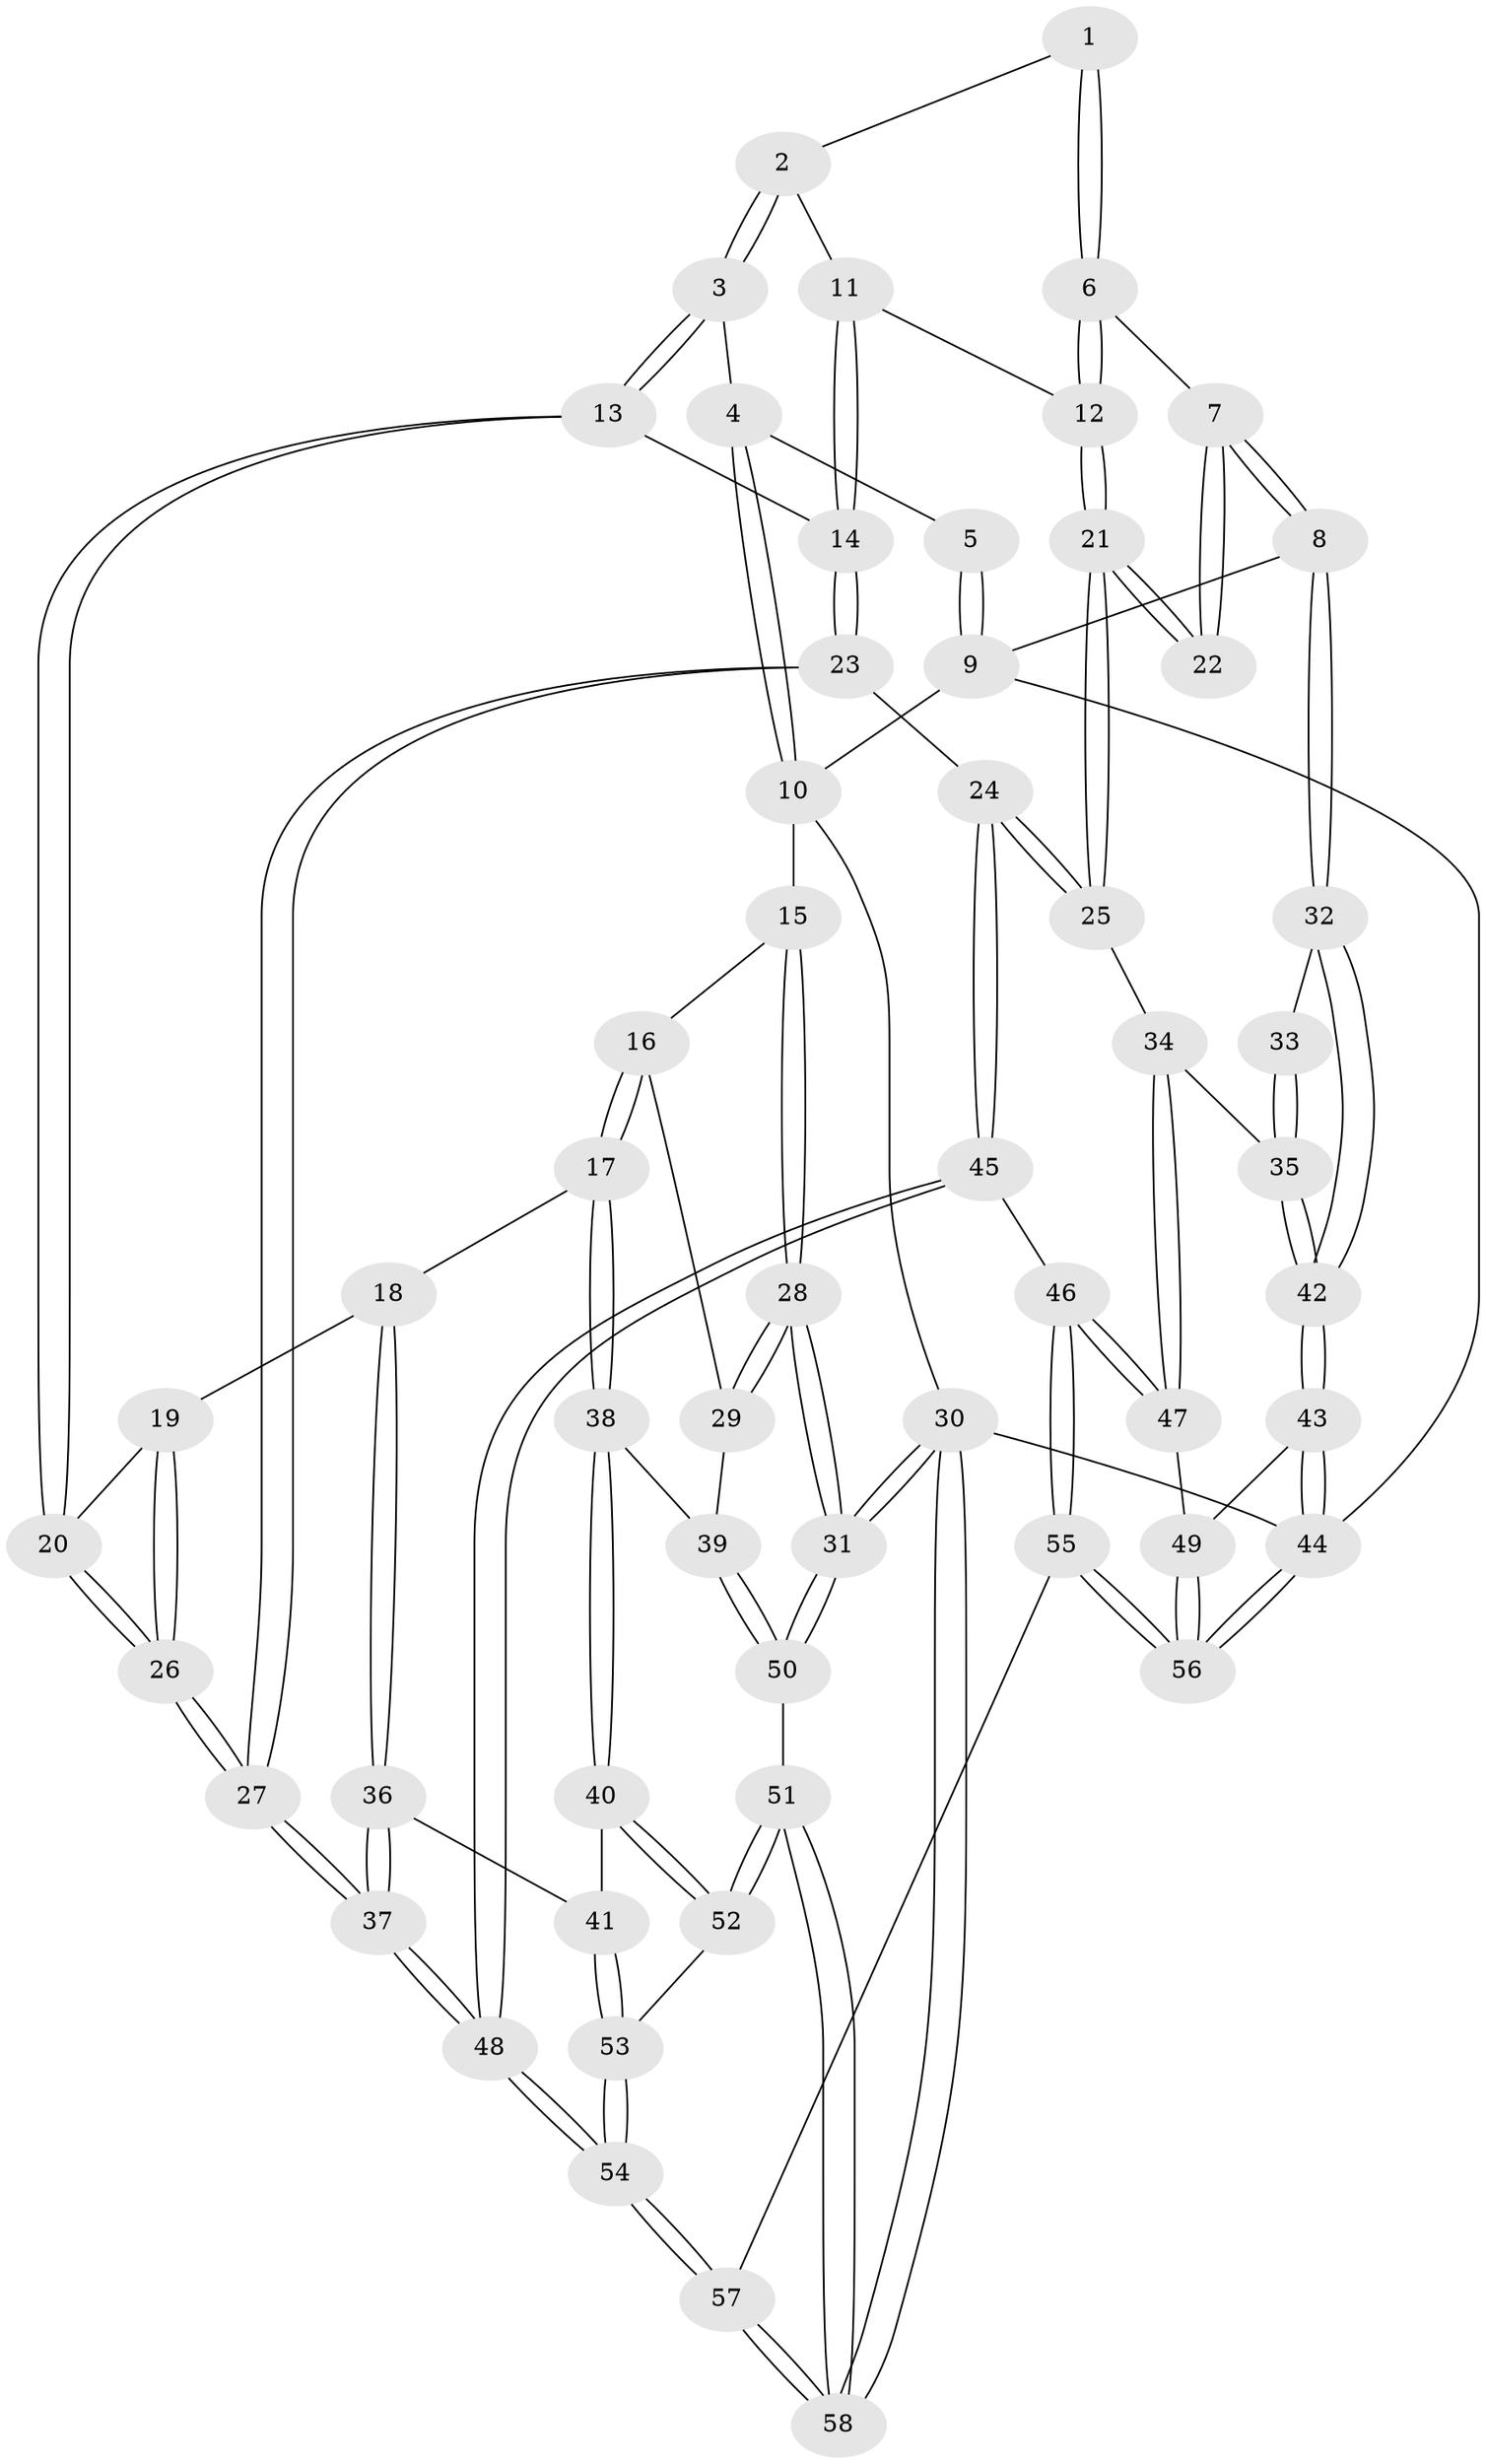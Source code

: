 // coarse degree distribution, {4: 0.4411764705882353, 5: 0.3235294117647059, 3: 0.17647058823529413, 7: 0.029411764705882353, 6: 0.029411764705882353}
// Generated by graph-tools (version 1.1) at 2025/42/03/06/25 10:42:33]
// undirected, 58 vertices, 142 edges
graph export_dot {
graph [start="1"]
  node [color=gray90,style=filled];
  1 [pos="+0.19425004639693394+0.05892602580864467"];
  2 [pos="+0.5137331042325967+0.1677435634634157"];
  3 [pos="+0.5948591458967031+0.17224864363848935"];
  4 [pos="+0.7481453838453682+0"];
  5 [pos="+0.11109711066528227+0"];
  6 [pos="+0.21367228472228275+0.2382740337557898"];
  7 [pos="+0.054238760559426585+0.28756029125031063"];
  8 [pos="+0+0.2646780506475903"];
  9 [pos="+0+0"];
  10 [pos="+1+0"];
  11 [pos="+0.23241319995720103+0.2470040652693235"];
  12 [pos="+0.21556441188294972+0.24081903490295392"];
  13 [pos="+0.5800088431962477+0.27558718788126274"];
  14 [pos="+0.40994036112322735+0.376765533657189"];
  15 [pos="+1+0"];
  16 [pos="+0.981419615631083+0.256574838705544"];
  17 [pos="+0.785460125037932+0.46373953181183597"];
  18 [pos="+0.6810166864390512+0.43644060302290244"];
  19 [pos="+0.6760963040266781+0.43095615278245114"];
  20 [pos="+0.6327334653406798+0.3647202831353961"];
  21 [pos="+0.16944569126954795+0.49553986039053644"];
  22 [pos="+0.09913025902309877+0.46093440746175557"];
  23 [pos="+0.3626774096826573+0.5275574892208931"];
  24 [pos="+0.20478627052243908+0.5325146639701327"];
  25 [pos="+0.17877740186580154+0.5129991875334332"];
  26 [pos="+0.4363480404796773+0.5365886138892608"];
  27 [pos="+0.3925401056180538+0.5595676835635315"];
  28 [pos="+1+0.4897753168700654"];
  29 [pos="+0.949052118048466+0.5419576440112848"];
  30 [pos="+1+1"];
  31 [pos="+1+0.7505030295063283"];
  32 [pos="+0+0.3584734862673034"];
  33 [pos="+0.04070499712855216+0.45184113064394044"];
  34 [pos="+0.03915088755720608+0.5945318911602595"];
  35 [pos="+0+0.6061429327267146"];
  36 [pos="+0.5982377436571077+0.6015226014877371"];
  37 [pos="+0.45310957395743157+0.659717958759513"];
  38 [pos="+0.8342725246237654+0.5517109446312989"];
  39 [pos="+0.8773836582844547+0.5693200395991741"];
  40 [pos="+0.7769703933886298+0.6437539752958259"];
  41 [pos="+0.6566939492557852+0.6504435707854551"];
  42 [pos="+0+0.6829955674248428"];
  43 [pos="+0+0.7364548877014462"];
  44 [pos="+0+1"];
  45 [pos="+0.1723117708023651+0.772363813459069"];
  46 [pos="+0.17133400998468287+0.7731455995727845"];
  47 [pos="+0.12570514738389788+0.7725975319938497"];
  48 [pos="+0.4409639899733785+0.782164499853768"];
  49 [pos="+0.06481442844785237+0.7824115878707012"];
  50 [pos="+0.9869653013253705+0.750855893554456"];
  51 [pos="+0.8598213735729925+0.8422811853963488"];
  52 [pos="+0.7821309872175766+0.8105122964032633"];
  53 [pos="+0.6675606328908309+0.8304646785022103"];
  54 [pos="+0.5136916062769161+0.9170442851971017"];
  55 [pos="+0.2111391574611909+1"];
  56 [pos="+0+1"];
  57 [pos="+0.48864640346963945+1"];
  58 [pos="+0.9636497778206863+1"];
  1 -- 2;
  1 -- 6;
  1 -- 6;
  2 -- 3;
  2 -- 3;
  2 -- 11;
  3 -- 4;
  3 -- 13;
  3 -- 13;
  4 -- 5;
  4 -- 10;
  4 -- 10;
  5 -- 9;
  5 -- 9;
  6 -- 7;
  6 -- 12;
  6 -- 12;
  7 -- 8;
  7 -- 8;
  7 -- 22;
  7 -- 22;
  8 -- 9;
  8 -- 32;
  8 -- 32;
  9 -- 10;
  9 -- 44;
  10 -- 15;
  10 -- 30;
  11 -- 12;
  11 -- 14;
  11 -- 14;
  12 -- 21;
  12 -- 21;
  13 -- 14;
  13 -- 20;
  13 -- 20;
  14 -- 23;
  14 -- 23;
  15 -- 16;
  15 -- 28;
  15 -- 28;
  16 -- 17;
  16 -- 17;
  16 -- 29;
  17 -- 18;
  17 -- 38;
  17 -- 38;
  18 -- 19;
  18 -- 36;
  18 -- 36;
  19 -- 20;
  19 -- 26;
  19 -- 26;
  20 -- 26;
  20 -- 26;
  21 -- 22;
  21 -- 22;
  21 -- 25;
  21 -- 25;
  23 -- 24;
  23 -- 27;
  23 -- 27;
  24 -- 25;
  24 -- 25;
  24 -- 45;
  24 -- 45;
  25 -- 34;
  26 -- 27;
  26 -- 27;
  27 -- 37;
  27 -- 37;
  28 -- 29;
  28 -- 29;
  28 -- 31;
  28 -- 31;
  29 -- 39;
  30 -- 31;
  30 -- 31;
  30 -- 58;
  30 -- 58;
  30 -- 44;
  31 -- 50;
  31 -- 50;
  32 -- 33;
  32 -- 42;
  32 -- 42;
  33 -- 35;
  33 -- 35;
  34 -- 35;
  34 -- 47;
  34 -- 47;
  35 -- 42;
  35 -- 42;
  36 -- 37;
  36 -- 37;
  36 -- 41;
  37 -- 48;
  37 -- 48;
  38 -- 39;
  38 -- 40;
  38 -- 40;
  39 -- 50;
  39 -- 50;
  40 -- 41;
  40 -- 52;
  40 -- 52;
  41 -- 53;
  41 -- 53;
  42 -- 43;
  42 -- 43;
  43 -- 44;
  43 -- 44;
  43 -- 49;
  44 -- 56;
  44 -- 56;
  45 -- 46;
  45 -- 48;
  45 -- 48;
  46 -- 47;
  46 -- 47;
  46 -- 55;
  46 -- 55;
  47 -- 49;
  48 -- 54;
  48 -- 54;
  49 -- 56;
  49 -- 56;
  50 -- 51;
  51 -- 52;
  51 -- 52;
  51 -- 58;
  51 -- 58;
  52 -- 53;
  53 -- 54;
  53 -- 54;
  54 -- 57;
  54 -- 57;
  55 -- 56;
  55 -- 56;
  55 -- 57;
  57 -- 58;
  57 -- 58;
}
